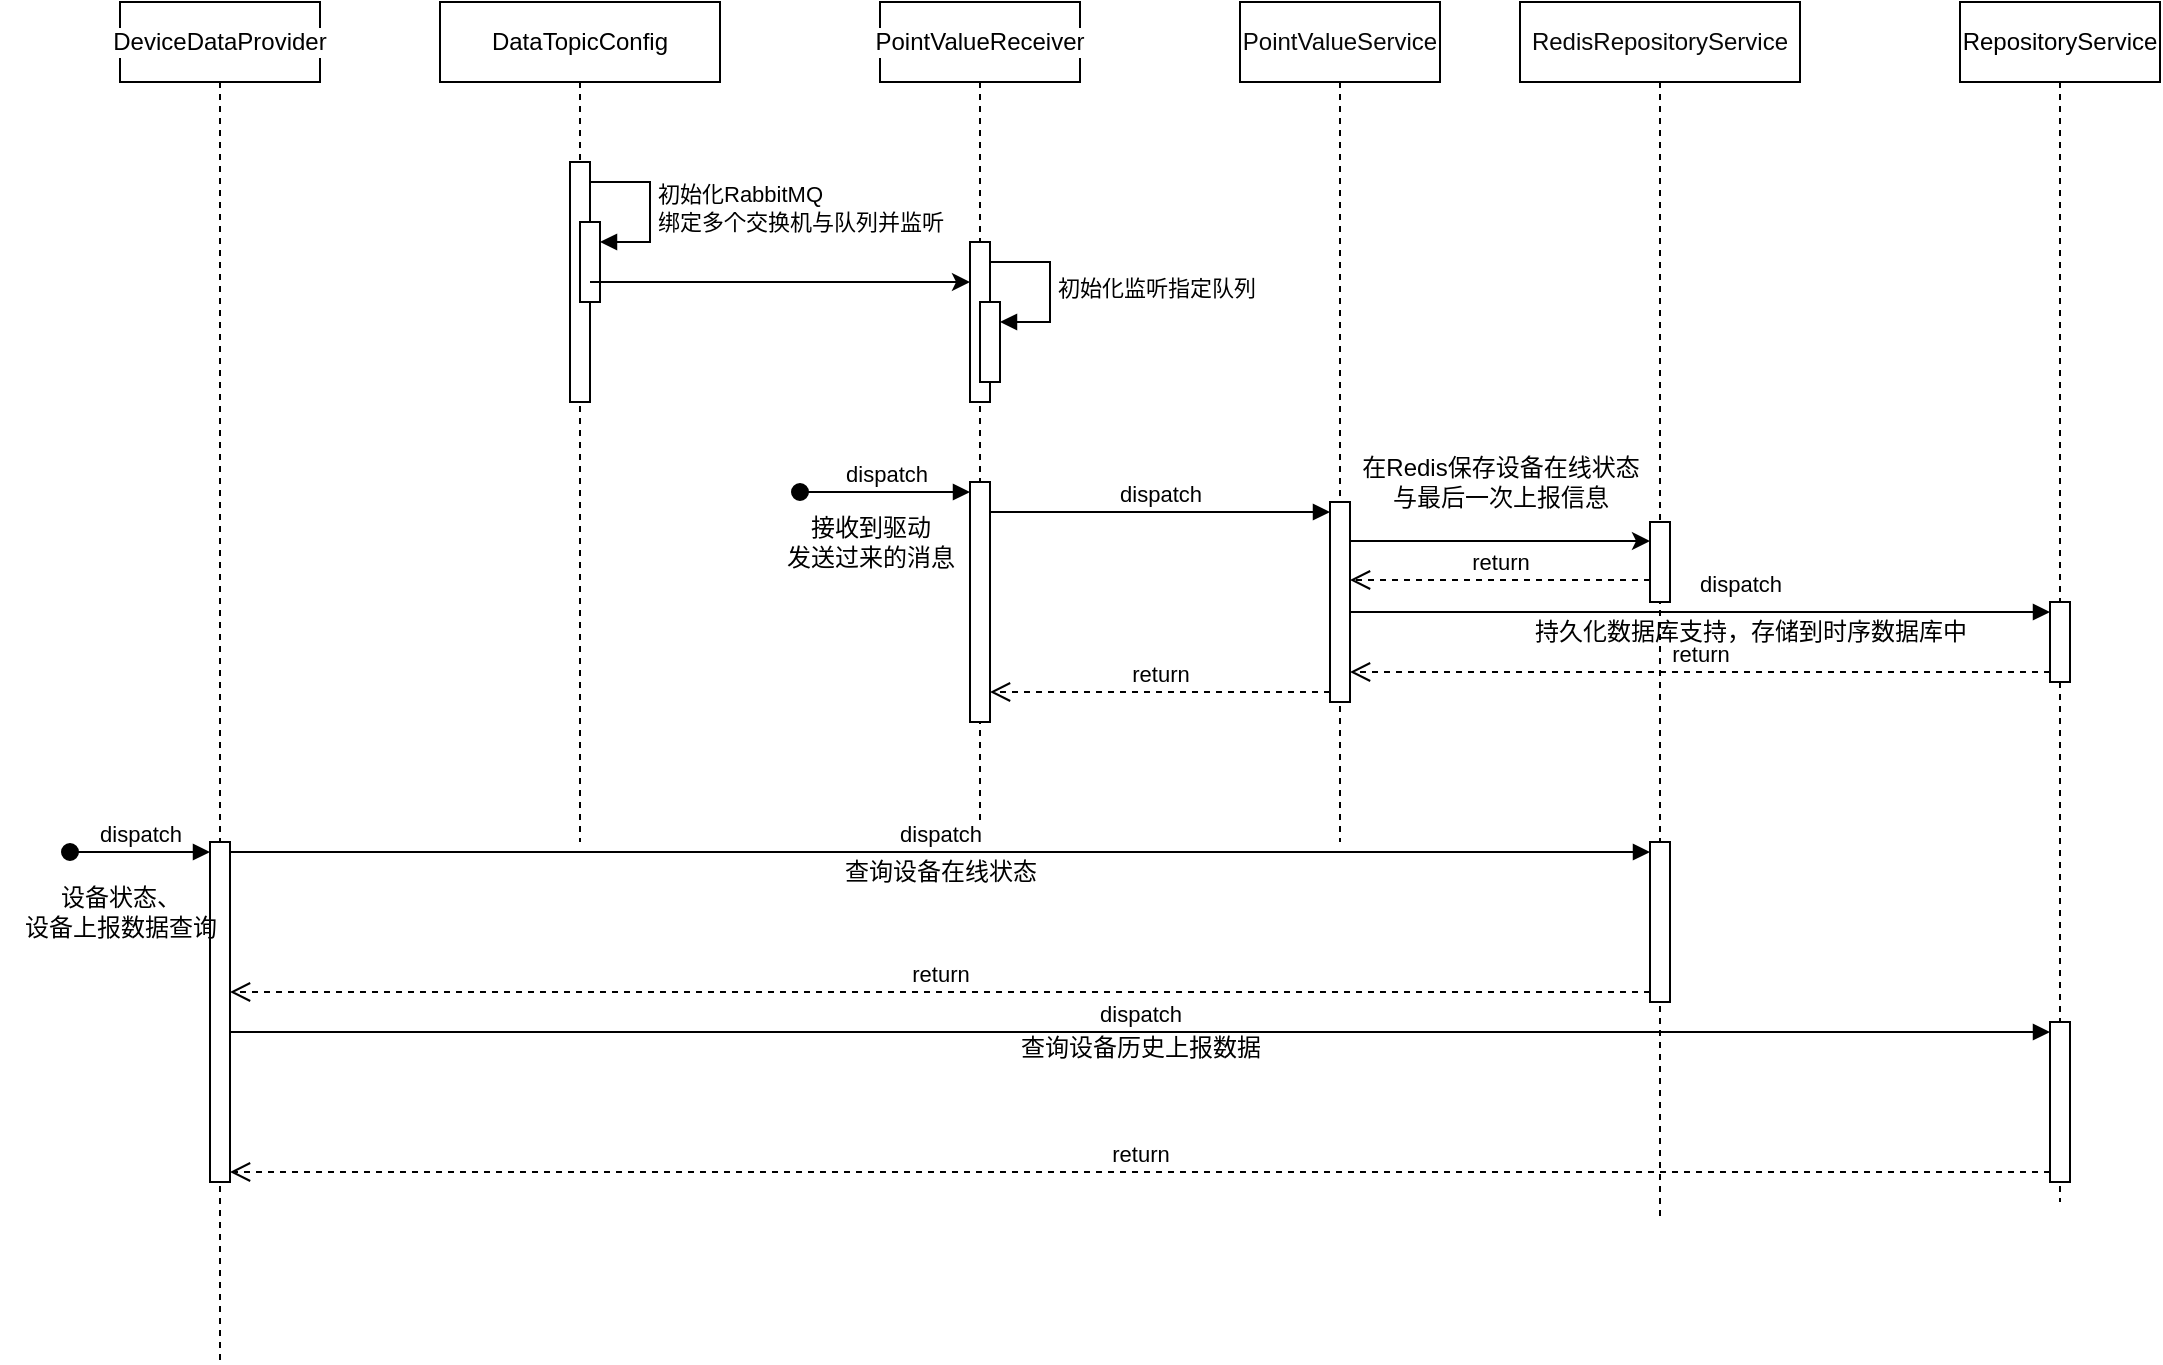 <mxfile version="24.7.7">
  <diagram name="第 1 页" id="wwxAR1tp9zFhmIjj3Yua">
    <mxGraphModel dx="2210" dy="761" grid="1" gridSize="10" guides="1" tooltips="1" connect="1" arrows="1" fold="1" page="1" pageScale="1" pageWidth="827" pageHeight="1169" math="0" shadow="0">
      <root>
        <mxCell id="0" />
        <mxCell id="1" parent="0" />
        <mxCell id="gZrYi5MNM-9gU2HyDbGZ-1" value="&lt;div style=&quot;background-color:#ffffff;color:#080808&quot;&gt;&lt;pre style=&quot;&quot;&gt;&lt;span style=&quot;color: rgb(0, 0, 0);&quot;&gt;&lt;font style=&quot;font-size: 12px;&quot; face=&quot;Helvetica&quot;&gt;DataTopicConfig&lt;/font&gt;&lt;/span&gt;&lt;/pre&gt;&lt;/div&gt;" style="shape=umlLifeline;perimeter=lifelinePerimeter;whiteSpace=wrap;html=1;container=1;dropTarget=0;collapsible=0;recursiveResize=0;outlineConnect=0;portConstraint=eastwest;newEdgeStyle={&quot;curved&quot;:0,&quot;rounded&quot;:0};" vertex="1" parent="1">
          <mxGeometry x="-10" y="110" width="140" height="420" as="geometry" />
        </mxCell>
        <mxCell id="gZrYi5MNM-9gU2HyDbGZ-12" value="dispatch" style="html=1;verticalAlign=bottom;startArrow=oval;endArrow=block;startSize=8;curved=0;rounded=0;entryX=0;entryY=0;entryDx=0;entryDy=5;" edge="1" target="gZrYi5MNM-9gU2HyDbGZ-11" parent="gZrYi5MNM-9gU2HyDbGZ-1">
          <mxGeometry relative="1" as="geometry">
            <mxPoint x="180" y="245" as="sourcePoint" />
          </mxGeometry>
        </mxCell>
        <mxCell id="gZrYi5MNM-9gU2HyDbGZ-2" value="" style="html=1;points=[[0,0,0,0,5],[0,1,0,0,-5],[1,0,0,0,5],[1,1,0,0,-5]];perimeter=orthogonalPerimeter;outlineConnect=0;targetShapes=umlLifeline;portConstraint=eastwest;newEdgeStyle={&quot;curved&quot;:0,&quot;rounded&quot;:0};" vertex="1" parent="gZrYi5MNM-9gU2HyDbGZ-1">
          <mxGeometry x="65" y="80" width="10" height="120" as="geometry" />
        </mxCell>
        <mxCell id="gZrYi5MNM-9gU2HyDbGZ-3" value="" style="html=1;points=[[0,0,0,0,5],[0,1,0,0,-5],[1,0,0,0,5],[1,1,0,0,-5]];perimeter=orthogonalPerimeter;outlineConnect=0;targetShapes=umlLifeline;portConstraint=eastwest;newEdgeStyle={&quot;curved&quot;:0,&quot;rounded&quot;:0};" vertex="1" parent="gZrYi5MNM-9gU2HyDbGZ-1">
          <mxGeometry x="70" y="110" width="10" height="40" as="geometry" />
        </mxCell>
        <mxCell id="gZrYi5MNM-9gU2HyDbGZ-4" value="初始化RabbitMQ&lt;div&gt;绑定多个交换机与队列并监听&lt;/div&gt;" style="html=1;align=left;spacingLeft=2;endArrow=block;rounded=0;edgeStyle=orthogonalEdgeStyle;curved=0;rounded=0;" edge="1" target="gZrYi5MNM-9gU2HyDbGZ-3" parent="gZrYi5MNM-9gU2HyDbGZ-1">
          <mxGeometry relative="1" as="geometry">
            <mxPoint x="75" y="90" as="sourcePoint" />
            <Array as="points">
              <mxPoint x="105" y="120" />
            </Array>
          </mxGeometry>
        </mxCell>
        <mxCell id="gZrYi5MNM-9gU2HyDbGZ-5" value="&lt;div style=&quot;background-color:#ffffff;color:#080808&quot;&gt;&lt;pre style=&quot;&quot;&gt;&lt;span style=&quot;color: rgb(0, 0, 0);&quot;&gt;&lt;font style=&quot;font-size: 12px;&quot; face=&quot;Helvetica&quot;&gt;PointValueReceiver&lt;/font&gt;&lt;/span&gt;&lt;/pre&gt;&lt;/div&gt;" style="shape=umlLifeline;perimeter=lifelinePerimeter;whiteSpace=wrap;html=1;container=1;dropTarget=0;collapsible=0;recursiveResize=0;outlineConnect=0;portConstraint=eastwest;newEdgeStyle={&quot;curved&quot;:0,&quot;rounded&quot;:0};" vertex="1" parent="1">
          <mxGeometry x="210" y="110" width="100" height="420" as="geometry" />
        </mxCell>
        <mxCell id="gZrYi5MNM-9gU2HyDbGZ-6" value="" style="html=1;points=[[0,0,0,0,5],[0,1,0,0,-5],[1,0,0,0,5],[1,1,0,0,-5]];perimeter=orthogonalPerimeter;outlineConnect=0;targetShapes=umlLifeline;portConstraint=eastwest;newEdgeStyle={&quot;curved&quot;:0,&quot;rounded&quot;:0};" vertex="1" parent="gZrYi5MNM-9gU2HyDbGZ-5">
          <mxGeometry x="45" y="120" width="10" height="80" as="geometry" />
        </mxCell>
        <mxCell id="gZrYi5MNM-9gU2HyDbGZ-7" value="" style="html=1;points=[[0,0,0,0,5],[0,1,0,0,-5],[1,0,0,0,5],[1,1,0,0,-5]];perimeter=orthogonalPerimeter;outlineConnect=0;targetShapes=umlLifeline;portConstraint=eastwest;newEdgeStyle={&quot;curved&quot;:0,&quot;rounded&quot;:0};" vertex="1" parent="gZrYi5MNM-9gU2HyDbGZ-5">
          <mxGeometry x="50" y="150" width="10" height="40" as="geometry" />
        </mxCell>
        <mxCell id="gZrYi5MNM-9gU2HyDbGZ-8" value="初始化监听指定队列" style="html=1;align=left;spacingLeft=2;endArrow=block;rounded=0;edgeStyle=orthogonalEdgeStyle;curved=0;rounded=0;" edge="1" target="gZrYi5MNM-9gU2HyDbGZ-7" parent="gZrYi5MNM-9gU2HyDbGZ-5">
          <mxGeometry relative="1" as="geometry">
            <mxPoint x="55" y="130" as="sourcePoint" />
            <Array as="points">
              <mxPoint x="85" y="160" />
            </Array>
          </mxGeometry>
        </mxCell>
        <mxCell id="gZrYi5MNM-9gU2HyDbGZ-11" value="" style="html=1;points=[[0,0,0,0,5],[0,1,0,0,-5],[1,0,0,0,5],[1,1,0,0,-5]];perimeter=orthogonalPerimeter;outlineConnect=0;targetShapes=umlLifeline;portConstraint=eastwest;newEdgeStyle={&quot;curved&quot;:0,&quot;rounded&quot;:0};" vertex="1" parent="gZrYi5MNM-9gU2HyDbGZ-5">
          <mxGeometry x="45" y="240" width="10" height="120" as="geometry" />
        </mxCell>
        <mxCell id="gZrYi5MNM-9gU2HyDbGZ-10" value="&lt;div style=&quot;background-color:#ffffff;color:#080808&quot;&gt;&lt;pre style=&quot;&quot;&gt;&lt;font style=&quot;font-size: 12px;&quot; face=&quot;Helvetica&quot;&gt;PointValueService&lt;/font&gt;&lt;/pre&gt;&lt;/div&gt;" style="shape=umlLifeline;perimeter=lifelinePerimeter;whiteSpace=wrap;html=1;container=1;dropTarget=0;collapsible=0;recursiveResize=0;outlineConnect=0;portConstraint=eastwest;newEdgeStyle={&quot;curved&quot;:0,&quot;rounded&quot;:0};" vertex="1" parent="1">
          <mxGeometry x="390" y="110" width="100" height="420" as="geometry" />
        </mxCell>
        <mxCell id="gZrYi5MNM-9gU2HyDbGZ-16" value="" style="html=1;points=[[0,0,0,0,5],[0,1,0,0,-5],[1,0,0,0,5],[1,1,0,0,-5]];perimeter=orthogonalPerimeter;outlineConnect=0;targetShapes=umlLifeline;portConstraint=eastwest;newEdgeStyle={&quot;curved&quot;:0,&quot;rounded&quot;:0};" vertex="1" parent="gZrYi5MNM-9gU2HyDbGZ-10">
          <mxGeometry x="45" y="250" width="10" height="100" as="geometry" />
        </mxCell>
        <mxCell id="gZrYi5MNM-9gU2HyDbGZ-13" value="接收到驱动&lt;div&gt;发送过来的消息&lt;/div&gt;" style="text;html=1;align=center;verticalAlign=middle;resizable=0;points=[];autosize=1;strokeColor=none;fillColor=none;" vertex="1" parent="1">
          <mxGeometry x="150" y="360" width="110" height="40" as="geometry" />
        </mxCell>
        <mxCell id="gZrYi5MNM-9gU2HyDbGZ-17" value="dispatch" style="html=1;verticalAlign=bottom;endArrow=block;curved=0;rounded=0;entryX=0;entryY=0;entryDx=0;entryDy=5;" edge="1" target="gZrYi5MNM-9gU2HyDbGZ-16" parent="1" source="gZrYi5MNM-9gU2HyDbGZ-11">
          <mxGeometry relative="1" as="geometry">
            <mxPoint x="365" y="365" as="sourcePoint" />
          </mxGeometry>
        </mxCell>
        <mxCell id="gZrYi5MNM-9gU2HyDbGZ-18" value="return" style="html=1;verticalAlign=bottom;endArrow=open;dashed=1;endSize=8;curved=0;rounded=0;exitX=0;exitY=1;exitDx=0;exitDy=-5;" edge="1" source="gZrYi5MNM-9gU2HyDbGZ-16" parent="1" target="gZrYi5MNM-9gU2HyDbGZ-11">
          <mxGeometry relative="1" as="geometry">
            <mxPoint x="365" y="435" as="targetPoint" />
          </mxGeometry>
        </mxCell>
        <mxCell id="gZrYi5MNM-9gU2HyDbGZ-9" style="edgeStyle=orthogonalEdgeStyle;rounded=0;orthogonalLoop=1;jettySize=auto;html=1;curved=0;" edge="1" parent="1" source="gZrYi5MNM-9gU2HyDbGZ-2" target="gZrYi5MNM-9gU2HyDbGZ-6">
          <mxGeometry relative="1" as="geometry">
            <mxPoint x="275" y="250" as="targetPoint" />
            <Array as="points">
              <mxPoint x="210" y="250" />
              <mxPoint x="210" y="250" />
            </Array>
          </mxGeometry>
        </mxCell>
        <mxCell id="gZrYi5MNM-9gU2HyDbGZ-19" value="&lt;div style=&quot;background-color:#ffffff;color:#080808&quot;&gt;&lt;pre style=&quot;&quot;&gt;&lt;font style=&quot;font-size: 12px;&quot; face=&quot;Helvetica&quot;&gt;RedisRepositoryService&lt;/font&gt;&lt;/pre&gt;&lt;/div&gt;" style="shape=umlLifeline;perimeter=lifelinePerimeter;whiteSpace=wrap;html=1;container=1;dropTarget=0;collapsible=0;recursiveResize=0;outlineConnect=0;portConstraint=eastwest;newEdgeStyle={&quot;curved&quot;:0,&quot;rounded&quot;:0};" vertex="1" parent="1">
          <mxGeometry x="530" y="110" width="140" height="610" as="geometry" />
        </mxCell>
        <mxCell id="gZrYi5MNM-9gU2HyDbGZ-20" value="" style="html=1;points=[[0,0,0,0,5],[0,1,0,0,-5],[1,0,0,0,5],[1,1,0,0,-5]];perimeter=orthogonalPerimeter;outlineConnect=0;targetShapes=umlLifeline;portConstraint=eastwest;newEdgeStyle={&quot;curved&quot;:0,&quot;rounded&quot;:0};" vertex="1" parent="gZrYi5MNM-9gU2HyDbGZ-19">
          <mxGeometry x="65" y="260" width="10" height="40" as="geometry" />
        </mxCell>
        <mxCell id="gZrYi5MNM-9gU2HyDbGZ-36" value="" style="html=1;points=[[0,0,0,0,5],[0,1,0,0,-5],[1,0,0,0,5],[1,1,0,0,-5]];perimeter=orthogonalPerimeter;outlineConnect=0;targetShapes=umlLifeline;portConstraint=eastwest;newEdgeStyle={&quot;curved&quot;:0,&quot;rounded&quot;:0};" vertex="1" parent="gZrYi5MNM-9gU2HyDbGZ-19">
          <mxGeometry x="65" y="420" width="10" height="80" as="geometry" />
        </mxCell>
        <mxCell id="gZrYi5MNM-9gU2HyDbGZ-22" style="edgeStyle=orthogonalEdgeStyle;rounded=0;orthogonalLoop=1;jettySize=auto;html=1;curved=0;" edge="1" parent="1">
          <mxGeometry relative="1" as="geometry">
            <mxPoint x="445" y="379.5" as="sourcePoint" />
            <mxPoint x="595" y="379.5" as="targetPoint" />
            <Array as="points">
              <mxPoint x="560" y="379.5" />
              <mxPoint x="560" y="379.5" />
            </Array>
          </mxGeometry>
        </mxCell>
        <mxCell id="gZrYi5MNM-9gU2HyDbGZ-23" value="在Redis保存设备在线状态&lt;div&gt;与最后一次上报信息&lt;/div&gt;" style="text;html=1;align=center;verticalAlign=middle;resizable=0;points=[];autosize=1;strokeColor=none;fillColor=none;" vertex="1" parent="1">
          <mxGeometry x="440" y="330" width="160" height="40" as="geometry" />
        </mxCell>
        <mxCell id="gZrYi5MNM-9gU2HyDbGZ-25" value="return" style="html=1;verticalAlign=bottom;endArrow=open;dashed=1;endSize=8;curved=0;rounded=0;" edge="1" parent="1">
          <mxGeometry relative="1" as="geometry">
            <mxPoint x="595" y="399" as="sourcePoint" />
            <mxPoint x="445" y="399" as="targetPoint" />
          </mxGeometry>
        </mxCell>
        <mxCell id="gZrYi5MNM-9gU2HyDbGZ-26" value="&lt;div style=&quot;background-color:#ffffff;color:#080808&quot;&gt;&lt;pre style=&quot;&quot;&gt;&lt;span style=&quot;color: rgb(0, 0, 0);&quot;&gt;&lt;font style=&quot;font-size: 12px;&quot; face=&quot;Helvetica&quot;&gt;RepositoryService&lt;/font&gt;&lt;/span&gt;&lt;/pre&gt;&lt;/div&gt;" style="shape=umlLifeline;perimeter=lifelinePerimeter;whiteSpace=wrap;html=1;container=1;dropTarget=0;collapsible=0;recursiveResize=0;outlineConnect=0;portConstraint=eastwest;newEdgeStyle={&quot;curved&quot;:0,&quot;rounded&quot;:0};" vertex="1" parent="1">
          <mxGeometry x="750" y="110" width="100" height="600" as="geometry" />
        </mxCell>
        <mxCell id="gZrYi5MNM-9gU2HyDbGZ-28" value="" style="html=1;points=[[0,0,0,0,5],[0,1,0,0,-5],[1,0,0,0,5],[1,1,0,0,-5]];perimeter=orthogonalPerimeter;outlineConnect=0;targetShapes=umlLifeline;portConstraint=eastwest;newEdgeStyle={&quot;curved&quot;:0,&quot;rounded&quot;:0};" vertex="1" parent="gZrYi5MNM-9gU2HyDbGZ-26">
          <mxGeometry x="45" y="300" width="10" height="40" as="geometry" />
        </mxCell>
        <mxCell id="gZrYi5MNM-9gU2HyDbGZ-42" value="" style="html=1;points=[[0,0,0,0,5],[0,1,0,0,-5],[1,0,0,0,5],[1,1,0,0,-5]];perimeter=orthogonalPerimeter;outlineConnect=0;targetShapes=umlLifeline;portConstraint=eastwest;newEdgeStyle={&quot;curved&quot;:0,&quot;rounded&quot;:0};" vertex="1" parent="gZrYi5MNM-9gU2HyDbGZ-26">
          <mxGeometry x="45" y="510" width="10" height="80" as="geometry" />
        </mxCell>
        <mxCell id="gZrYi5MNM-9gU2HyDbGZ-29" value="dispatch" style="html=1;verticalAlign=bottom;endArrow=block;curved=0;rounded=0;entryX=0;entryY=0;entryDx=0;entryDy=5;" edge="1" target="gZrYi5MNM-9gU2HyDbGZ-28" parent="1" source="gZrYi5MNM-9gU2HyDbGZ-16">
          <mxGeometry x="0.114" y="5" relative="1" as="geometry">
            <mxPoint x="650" y="465" as="sourcePoint" />
            <mxPoint as="offset" />
          </mxGeometry>
        </mxCell>
        <mxCell id="gZrYi5MNM-9gU2HyDbGZ-30" value="return" style="html=1;verticalAlign=bottom;endArrow=open;dashed=1;endSize=8;curved=0;rounded=0;exitX=0;exitY=1;exitDx=0;exitDy=-5;" edge="1" source="gZrYi5MNM-9gU2HyDbGZ-28" parent="1" target="gZrYi5MNM-9gU2HyDbGZ-16">
          <mxGeometry relative="1" as="geometry">
            <mxPoint x="650" y="535" as="targetPoint" />
          </mxGeometry>
        </mxCell>
        <mxCell id="gZrYi5MNM-9gU2HyDbGZ-31" value="持久化数据库支持，存储到时序数据库中" style="text;html=1;align=center;verticalAlign=middle;resizable=0;points=[];autosize=1;strokeColor=none;fillColor=none;" vertex="1" parent="1">
          <mxGeometry x="525" y="410" width="240" height="30" as="geometry" />
        </mxCell>
        <mxCell id="gZrYi5MNM-9gU2HyDbGZ-32" value="&lt;div style=&quot;background-color:#ffffff;color:#080808&quot;&gt;&lt;pre style=&quot;&quot;&gt;&lt;span style=&quot;color: rgb(0, 0, 0);&quot;&gt;&lt;font style=&quot;font-size: 12px;&quot; face=&quot;Helvetica&quot;&gt;DeviceDataProvider&lt;/font&gt;&lt;/span&gt;&lt;/pre&gt;&lt;/div&gt;" style="shape=umlLifeline;perimeter=lifelinePerimeter;whiteSpace=wrap;html=1;container=1;dropTarget=0;collapsible=0;recursiveResize=0;outlineConnect=0;portConstraint=eastwest;newEdgeStyle={&quot;curved&quot;:0,&quot;rounded&quot;:0};" vertex="1" parent="1">
          <mxGeometry x="-170" y="110" width="100" height="680" as="geometry" />
        </mxCell>
        <mxCell id="gZrYi5MNM-9gU2HyDbGZ-33" value="" style="html=1;points=[[0,0,0,0,5],[0,1,0,0,-5],[1,0,0,0,5],[1,1,0,0,-5]];perimeter=orthogonalPerimeter;outlineConnect=0;targetShapes=umlLifeline;portConstraint=eastwest;newEdgeStyle={&quot;curved&quot;:0,&quot;rounded&quot;:0};" vertex="1" parent="gZrYi5MNM-9gU2HyDbGZ-32">
          <mxGeometry x="45" y="420" width="10" height="170" as="geometry" />
        </mxCell>
        <mxCell id="gZrYi5MNM-9gU2HyDbGZ-34" value="dispatch" style="html=1;verticalAlign=bottom;startArrow=oval;endArrow=block;startSize=8;curved=0;rounded=0;entryX=0;entryY=0;entryDx=0;entryDy=5;" edge="1" target="gZrYi5MNM-9gU2HyDbGZ-33" parent="gZrYi5MNM-9gU2HyDbGZ-32">
          <mxGeometry relative="1" as="geometry">
            <mxPoint x="-25" y="425" as="sourcePoint" />
          </mxGeometry>
        </mxCell>
        <mxCell id="gZrYi5MNM-9gU2HyDbGZ-35" value="设备状态、&lt;div&gt;设备上报数据查询&lt;/div&gt;" style="text;html=1;align=center;verticalAlign=middle;resizable=0;points=[];autosize=1;strokeColor=none;fillColor=none;" vertex="1" parent="1">
          <mxGeometry x="-230" y="545" width="120" height="40" as="geometry" />
        </mxCell>
        <mxCell id="gZrYi5MNM-9gU2HyDbGZ-37" value="dispatch" style="html=1;verticalAlign=bottom;endArrow=block;curved=0;rounded=0;entryX=0;entryY=0;entryDx=0;entryDy=5;exitX=1;exitY=0;exitDx=0;exitDy=5;exitPerimeter=0;" edge="1" target="gZrYi5MNM-9gU2HyDbGZ-36" parent="1" source="gZrYi5MNM-9gU2HyDbGZ-33">
          <mxGeometry relative="1" as="geometry">
            <mxPoint x="525" y="530" as="sourcePoint" />
          </mxGeometry>
        </mxCell>
        <mxCell id="gZrYi5MNM-9gU2HyDbGZ-38" value="return" style="html=1;verticalAlign=bottom;endArrow=open;dashed=1;endSize=8;curved=0;rounded=0;exitX=0;exitY=1;exitDx=0;exitDy=-5;" edge="1" source="gZrYi5MNM-9gU2HyDbGZ-36" parent="1" target="gZrYi5MNM-9gU2HyDbGZ-33">
          <mxGeometry relative="1" as="geometry">
            <mxPoint x="525" y="600" as="targetPoint" />
          </mxGeometry>
        </mxCell>
        <mxCell id="gZrYi5MNM-9gU2HyDbGZ-39" value="查询设备在线状态" style="text;html=1;align=center;verticalAlign=middle;resizable=0;points=[];autosize=1;strokeColor=none;fillColor=none;" vertex="1" parent="1">
          <mxGeometry x="180" y="530" width="120" height="30" as="geometry" />
        </mxCell>
        <mxCell id="gZrYi5MNM-9gU2HyDbGZ-43" value="dispatch" style="html=1;verticalAlign=bottom;endArrow=block;curved=0;rounded=0;entryX=0;entryY=0;entryDx=0;entryDy=5;" edge="1" target="gZrYi5MNM-9gU2HyDbGZ-42" parent="1" source="gZrYi5MNM-9gU2HyDbGZ-33">
          <mxGeometry relative="1" as="geometry">
            <mxPoint x="725" y="625" as="sourcePoint" />
          </mxGeometry>
        </mxCell>
        <mxCell id="gZrYi5MNM-9gU2HyDbGZ-44" value="return" style="html=1;verticalAlign=bottom;endArrow=open;dashed=1;endSize=8;curved=0;rounded=0;exitX=0;exitY=1;exitDx=0;exitDy=-5;" edge="1" source="gZrYi5MNM-9gU2HyDbGZ-42" parent="1" target="gZrYi5MNM-9gU2HyDbGZ-33">
          <mxGeometry relative="1" as="geometry">
            <mxPoint x="725" y="695" as="targetPoint" />
          </mxGeometry>
        </mxCell>
        <mxCell id="gZrYi5MNM-9gU2HyDbGZ-45" value="查询设备历史上报数据" style="text;html=1;align=center;verticalAlign=middle;resizable=0;points=[];autosize=1;strokeColor=none;fillColor=none;" vertex="1" parent="1">
          <mxGeometry x="270" y="618" width="140" height="30" as="geometry" />
        </mxCell>
      </root>
    </mxGraphModel>
  </diagram>
</mxfile>
